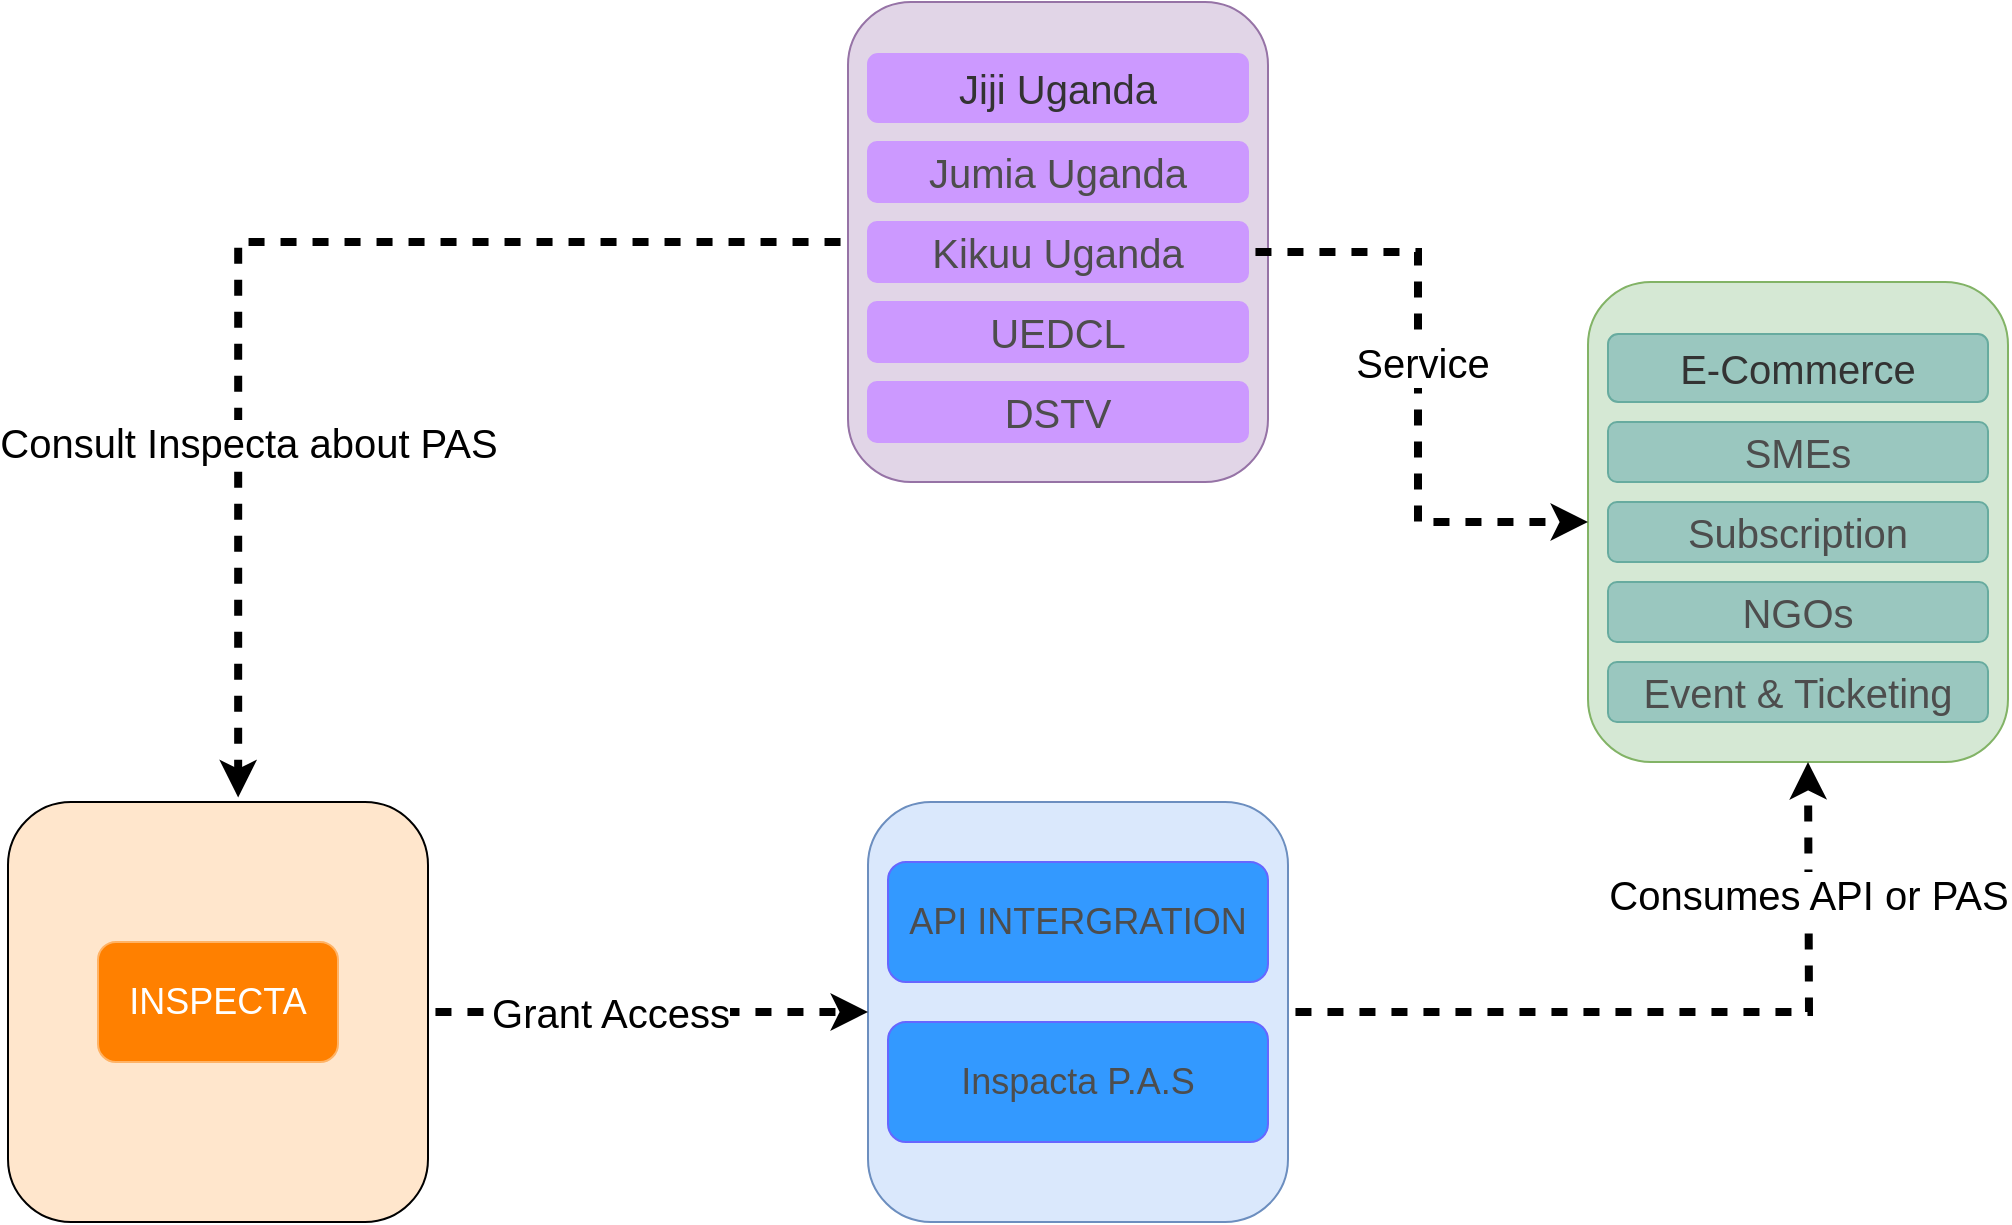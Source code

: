 <mxfile version="24.8.3" pages="3">
  <diagram name="Inspecta  ecosystem" id="Z7_Xrc5UQKaP0fE8BqUU">
    <mxGraphModel dx="1050" dy="522" grid="1" gridSize="10" guides="1" tooltips="1" connect="1" arrows="1" fold="1" page="1" pageScale="1" pageWidth="1169" pageHeight="827" math="0" shadow="0">
      <root>
        <mxCell id="0" />
        <mxCell id="1" parent="0" />
        <mxCell id="DTaPLWZy14P03JlSzewD-23" value="" style="group" parent="1" vertex="1" connectable="0">
          <mxGeometry x="80" y="470" width="210" height="210" as="geometry" />
        </mxCell>
        <mxCell id="DTaPLWZy14P03JlSzewD-1" value="" style="rounded=1;whiteSpace=wrap;html=1;fillColor=#FFE6CC;" parent="DTaPLWZy14P03JlSzewD-23" vertex="1">
          <mxGeometry width="210" height="210" as="geometry" />
        </mxCell>
        <mxCell id="DTaPLWZy14P03JlSzewD-2" value="&lt;font style=&quot;font-size: 18px;&quot;&gt;INSPECTA&lt;/font&gt;" style="rounded=1;whiteSpace=wrap;html=1;fillColor=#FF8000;fontColor=#ffffff;strokeColor=#FFB366;" parent="DTaPLWZy14P03JlSzewD-23" vertex="1">
          <mxGeometry x="45" y="70" width="120" height="60" as="geometry" />
        </mxCell>
        <mxCell id="DTaPLWZy14P03JlSzewD-24" value="" style="group" parent="1" vertex="1" connectable="0">
          <mxGeometry x="510" y="470" width="210" height="210" as="geometry" />
        </mxCell>
        <mxCell id="DTaPLWZy14P03JlSzewD-4" value="" style="rounded=1;whiteSpace=wrap;html=1;fillColor=#dae8fc;strokeColor=#6c8ebf;" parent="DTaPLWZy14P03JlSzewD-24" vertex="1">
          <mxGeometry width="210" height="210" as="geometry" />
        </mxCell>
        <mxCell id="DTaPLWZy14P03JlSzewD-5" value="&lt;font color=&quot;#4d4d4d&quot; style=&quot;font-size: 18px;&quot;&gt;Inspacta P.A.S&lt;/font&gt;" style="rounded=1;whiteSpace=wrap;html=1;fillColor=#3399FF;fontColor=#ffffff;strokeColor=#6666FF;" parent="DTaPLWZy14P03JlSzewD-24" vertex="1">
          <mxGeometry x="10" y="110" width="190" height="60" as="geometry" />
        </mxCell>
        <mxCell id="cS-N_H380WdfTJuVwjww-4" value="&lt;font color=&quot;#4d4d4d&quot; style=&quot;font-size: 18px;&quot;&gt;API INTERGRATION&lt;/font&gt;" style="rounded=1;whiteSpace=wrap;html=1;fillColor=#3399FF;fontColor=#ffffff;strokeColor=#6666FF;" parent="DTaPLWZy14P03JlSzewD-24" vertex="1">
          <mxGeometry x="10" y="30" width="190" height="60" as="geometry" />
        </mxCell>
        <mxCell id="DTaPLWZy14P03JlSzewD-25" value="" style="group" parent="1" vertex="1" connectable="0">
          <mxGeometry x="870" y="210" width="210" height="240" as="geometry" />
        </mxCell>
        <mxCell id="DTaPLWZy14P03JlSzewD-8" value="" style="rounded=1;whiteSpace=wrap;html=1;fillColor=#d5e8d4;strokeColor=#82b366;" parent="DTaPLWZy14P03JlSzewD-25" vertex="1">
          <mxGeometry width="210" height="240" as="geometry" />
        </mxCell>
        <mxCell id="DTaPLWZy14P03JlSzewD-9" value="&lt;font color=&quot;#333333&quot; style=&quot;font-size: 20px;&quot;&gt;E-Commerce&lt;/font&gt;" style="rounded=1;whiteSpace=wrap;html=1;fillColor=#9AC7BF;fontColor=#ffffff;strokeColor=#67AB9F;" parent="DTaPLWZy14P03JlSzewD-25" vertex="1">
          <mxGeometry x="10" y="26" width="190" height="34" as="geometry" />
        </mxCell>
        <mxCell id="DTaPLWZy14P03JlSzewD-10" value="&lt;font color=&quot;#4d4d4d&quot; style=&quot;font-size: 20px;&quot;&gt;SMEs&lt;/font&gt;" style="rounded=1;whiteSpace=wrap;html=1;fillColor=#9AC7BF;fontColor=#ffffff;strokeColor=#67AB9F;" parent="DTaPLWZy14P03JlSzewD-25" vertex="1">
          <mxGeometry x="10" y="70" width="190" height="30" as="geometry" />
        </mxCell>
        <mxCell id="DTaPLWZy14P03JlSzewD-11" value="&lt;font color=&quot;#4d4d4d&quot; style=&quot;font-size: 20px;&quot;&gt;Subscription&lt;/font&gt;" style="rounded=1;whiteSpace=wrap;html=1;fillColor=#9AC7BF;fontColor=#ffffff;strokeColor=#67AB9F;" parent="DTaPLWZy14P03JlSzewD-25" vertex="1">
          <mxGeometry x="10" y="110" width="190" height="30" as="geometry" />
        </mxCell>
        <mxCell id="DTaPLWZy14P03JlSzewD-12" value="&lt;font color=&quot;#4d4d4d&quot; style=&quot;font-size: 20px;&quot;&gt;NGOs&lt;/font&gt;" style="rounded=1;whiteSpace=wrap;html=1;fillColor=#9AC7BF;fontColor=#ffffff;strokeColor=#67AB9F;" parent="DTaPLWZy14P03JlSzewD-25" vertex="1">
          <mxGeometry x="10" y="150" width="190" height="30" as="geometry" />
        </mxCell>
        <mxCell id="DTaPLWZy14P03JlSzewD-13" value="&lt;font color=&quot;#4d4d4d&quot; style=&quot;font-size: 20px;&quot;&gt;Event &amp;amp; Ticketing&lt;/font&gt;" style="rounded=1;whiteSpace=wrap;html=1;fillColor=#9AC7BF;fontColor=#ffffff;strokeColor=#67AB9F;" parent="DTaPLWZy14P03JlSzewD-25" vertex="1">
          <mxGeometry x="10" y="190" width="190" height="30" as="geometry" />
        </mxCell>
        <mxCell id="DTaPLWZy14P03JlSzewD-26" value="" style="group" parent="1" vertex="1" connectable="0">
          <mxGeometry x="500" y="70" width="210" height="240" as="geometry" />
        </mxCell>
        <mxCell id="DTaPLWZy14P03JlSzewD-15" value="" style="rounded=1;whiteSpace=wrap;html=1;fillColor=#e1d5e7;strokeColor=#9673a6;" parent="DTaPLWZy14P03JlSzewD-26" vertex="1">
          <mxGeometry width="210" height="240" as="geometry" />
        </mxCell>
        <mxCell id="DTaPLWZy14P03JlSzewD-16" value="&lt;font color=&quot;#333333&quot; style=&quot;font-size: 20px;&quot;&gt;Jiji Uganda&lt;/font&gt;" style="rounded=1;whiteSpace=wrap;html=1;fillColor=#CC99FF;fontColor=#ffffff;strokeColor=#CC99FF;" parent="DTaPLWZy14P03JlSzewD-26" vertex="1">
          <mxGeometry x="10" y="26" width="190" height="34" as="geometry" />
        </mxCell>
        <mxCell id="DTaPLWZy14P03JlSzewD-17" value="&lt;font color=&quot;#4d4d4d&quot; style=&quot;font-size: 20px;&quot;&gt;Jumia Uganda&lt;/font&gt;" style="rounded=1;whiteSpace=wrap;html=1;fillColor=#CC99FF;fontColor=#ffffff;strokeColor=#CC99FF;" parent="DTaPLWZy14P03JlSzewD-26" vertex="1">
          <mxGeometry x="10" y="70" width="190" height="30" as="geometry" />
        </mxCell>
        <mxCell id="DTaPLWZy14P03JlSzewD-18" value="&lt;font color=&quot;#4d4d4d&quot; style=&quot;font-size: 20px;&quot;&gt;Kikuu Uganda&lt;/font&gt;" style="rounded=1;whiteSpace=wrap;html=1;fillColor=#CC99FF;fontColor=#ffffff;strokeColor=#CC99FF;" parent="DTaPLWZy14P03JlSzewD-26" vertex="1">
          <mxGeometry x="10" y="110" width="190" height="30" as="geometry" />
        </mxCell>
        <mxCell id="DTaPLWZy14P03JlSzewD-19" value="&lt;font color=&quot;#4d4d4d&quot; style=&quot;font-size: 20px;&quot;&gt;UEDCL&lt;/font&gt;" style="rounded=1;whiteSpace=wrap;html=1;fillColor=#CC99FF;fontColor=#ffffff;strokeColor=#CC99FF;" parent="DTaPLWZy14P03JlSzewD-26" vertex="1">
          <mxGeometry x="10" y="150" width="190" height="30" as="geometry" />
        </mxCell>
        <mxCell id="DTaPLWZy14P03JlSzewD-20" value="&lt;font color=&quot;#4d4d4d&quot; style=&quot;font-size: 20px;&quot;&gt;DSTV&lt;/font&gt;" style="rounded=1;whiteSpace=wrap;html=1;fillColor=#CC99FF;fontColor=#ffffff;strokeColor=#CC99FF;" parent="DTaPLWZy14P03JlSzewD-26" vertex="1">
          <mxGeometry x="10" y="190" width="190" height="30" as="geometry" />
        </mxCell>
        <mxCell id="cS-N_H380WdfTJuVwjww-7" style="edgeStyle=orthogonalEdgeStyle;rounded=0;orthogonalLoop=1;jettySize=auto;html=1;entryX=0;entryY=0.5;entryDx=0;entryDy=0;strokeWidth=4;flowAnimation=1;" parent="1" source="DTaPLWZy14P03JlSzewD-1" target="DTaPLWZy14P03JlSzewD-4" edge="1">
          <mxGeometry relative="1" as="geometry" />
        </mxCell>
        <mxCell id="cS-N_H380WdfTJuVwjww-24" value="&lt;font style=&quot;font-size: 20px;&quot;&gt;Grant Access&lt;/font&gt;" style="edgeLabel;html=1;align=center;verticalAlign=middle;resizable=0;points=[];" parent="cS-N_H380WdfTJuVwjww-7" vertex="1" connectable="0">
          <mxGeometry x="-0.173" y="-2" relative="1" as="geometry">
            <mxPoint y="-2" as="offset" />
          </mxGeometry>
        </mxCell>
        <mxCell id="cS-N_H380WdfTJuVwjww-22" style="edgeStyle=orthogonalEdgeStyle;rounded=0;orthogonalLoop=1;jettySize=auto;html=1;strokeWidth=4;flowAnimation=1;" parent="1" source="DTaPLWZy14P03JlSzewD-4" edge="1">
          <mxGeometry relative="1" as="geometry">
            <mxPoint x="980" y="450" as="targetPoint" />
          </mxGeometry>
        </mxCell>
        <mxCell id="cS-N_H380WdfTJuVwjww-25" value="&lt;font style=&quot;font-size: 20px;&quot;&gt;Consumes API or PAS&lt;/font&gt;" style="edgeLabel;html=1;align=center;verticalAlign=middle;resizable=0;points=[];" parent="cS-N_H380WdfTJuVwjww-22" vertex="1" connectable="0">
          <mxGeometry x="0.659" y="1" relative="1" as="geometry">
            <mxPoint as="offset" />
          </mxGeometry>
        </mxCell>
        <mxCell id="cS-N_H380WdfTJuVwjww-5" style="edgeStyle=orthogonalEdgeStyle;rounded=0;orthogonalLoop=1;jettySize=auto;html=1;strokeWidth=4;entryX=0.548;entryY=-0.011;entryDx=0;entryDy=0;entryPerimeter=0;flowAnimation=1;" parent="1" source="DTaPLWZy14P03JlSzewD-15" target="DTaPLWZy14P03JlSzewD-1" edge="1">
          <mxGeometry relative="1" as="geometry">
            <mxPoint x="210" y="500" as="targetPoint" />
          </mxGeometry>
        </mxCell>
        <mxCell id="cS-N_H380WdfTJuVwjww-23" value="&lt;font style=&quot;font-size: 20px;&quot;&gt;Consult Inspecta about PAS&lt;/font&gt;" style="edgeLabel;html=1;align=center;verticalAlign=middle;resizable=0;points=[];" parent="cS-N_H380WdfTJuVwjww-5" vertex="1" connectable="0">
          <mxGeometry x="0.294" y="-2" relative="1" as="geometry">
            <mxPoint x="7" y="28" as="offset" />
          </mxGeometry>
        </mxCell>
        <mxCell id="cS-N_H380WdfTJuVwjww-26" style="edgeStyle=orthogonalEdgeStyle;rounded=0;orthogonalLoop=1;jettySize=auto;html=1;strokeWidth=4;flowAnimation=1;" parent="1" source="DTaPLWZy14P03JlSzewD-18" target="DTaPLWZy14P03JlSzewD-8" edge="1">
          <mxGeometry relative="1" as="geometry" />
        </mxCell>
        <mxCell id="cS-N_H380WdfTJuVwjww-27" value="&lt;font style=&quot;font-size: 20px;&quot;&gt;Service&lt;/font&gt;" style="edgeLabel;html=1;align=center;verticalAlign=middle;resizable=0;points=[];" parent="cS-N_H380WdfTJuVwjww-26" vertex="1" connectable="0">
          <mxGeometry x="-0.266" y="2" relative="1" as="geometry">
            <mxPoint y="28" as="offset" />
          </mxGeometry>
        </mxCell>
      </root>
    </mxGraphModel>
  </diagram>
  <diagram id="4C1Cht3h-jUajHlaBev3" name="E-  Flow One">
    <mxGraphModel dx="1050" dy="617" grid="1" gridSize="10" guides="1" tooltips="1" connect="1" arrows="1" fold="1" page="1" pageScale="1" pageWidth="1169" pageHeight="827" math="0" shadow="0">
      <root>
        <mxCell id="0" />
        <mxCell id="1" parent="0" />
        <mxCell id="pXxOpRxuMWk8S_mcfsqN-22" value="" style="edgeStyle=orthogonalEdgeStyle;rounded=0;orthogonalLoop=1;jettySize=auto;html=1;" edge="1" parent="1" source="pXxOpRxuMWk8S_mcfsqN-13" target="pXxOpRxuMWk8S_mcfsqN-14">
          <mxGeometry relative="1" as="geometry" />
        </mxCell>
        <mxCell id="pXxOpRxuMWk8S_mcfsqN-13" value="E-commerce Merchant" style="ellipse;whiteSpace=wrap;html=1;aspect=fixed;fillColor=#008a00;strokeColor=#005700;fontColor=#ffffff;" vertex="1" parent="1">
          <mxGeometry x="20" y="100" width="80" height="80" as="geometry" />
        </mxCell>
        <mxCell id="pXxOpRxuMWk8S_mcfsqN-23" value="" style="edgeStyle=orthogonalEdgeStyle;rounded=0;orthogonalLoop=1;jettySize=auto;html=1;" edge="1" parent="1" source="pXxOpRxuMWk8S_mcfsqN-14" target="pXxOpRxuMWk8S_mcfsqN-15">
          <mxGeometry relative="1" as="geometry" />
        </mxCell>
        <mxCell id="pXxOpRxuMWk8S_mcfsqN-14" value="Onboarding" style="rounded=1;whiteSpace=wrap;html=1;fillColor=#dae8fc;strokeColor=#6c8ebf;dashed=1;" vertex="1" parent="1">
          <mxGeometry x="190" y="110" width="120" height="60" as="geometry" />
        </mxCell>
        <mxCell id="pXxOpRxuMWk8S_mcfsqN-24" value="" style="edgeStyle=orthogonalEdgeStyle;rounded=0;orthogonalLoop=1;jettySize=auto;html=1;" edge="1" parent="1" source="pXxOpRxuMWk8S_mcfsqN-15" target="pXxOpRxuMWk8S_mcfsqN-16">
          <mxGeometry relative="1" as="geometry" />
        </mxCell>
        <mxCell id="pXxOpRxuMWk8S_mcfsqN-15" value="Create List of prodcut&amp;nbsp;" style="rounded=1;whiteSpace=wrap;html=1;fillColor=#d5e8d4;strokeColor=#82b366;dashed=1;" vertex="1" parent="1">
          <mxGeometry x="190" y="240" width="120" height="60" as="geometry" />
        </mxCell>
        <mxCell id="pXxOpRxuMWk8S_mcfsqN-25" value="" style="edgeStyle=orthogonalEdgeStyle;rounded=0;orthogonalLoop=1;jettySize=auto;html=1;" edge="1" parent="1" source="pXxOpRxuMWk8S_mcfsqN-16" target="pXxOpRxuMWk8S_mcfsqN-17">
          <mxGeometry relative="1" as="geometry" />
        </mxCell>
        <mxCell id="pXxOpRxuMWk8S_mcfsqN-16" value="Create Payment link" style="shape=parallelogram;perimeter=parallelogramPerimeter;whiteSpace=wrap;html=1;fixedSize=1;fillColor=#a20025;fontColor=#ffffff;strokeColor=#6F0000;" vertex="1" parent="1">
          <mxGeometry x="376" y="240" width="160" height="60" as="geometry" />
        </mxCell>
        <mxCell id="pXxOpRxuMWk8S_mcfsqN-29" value="" style="edgeStyle=orthogonalEdgeStyle;rounded=0;orthogonalLoop=1;jettySize=auto;html=1;" edge="1" parent="1" source="pXxOpRxuMWk8S_mcfsqN-17" target="pXxOpRxuMWk8S_mcfsqN-18">
          <mxGeometry relative="1" as="geometry" />
        </mxCell>
        <mxCell id="pXxOpRxuMWk8S_mcfsqN-17" value="Customer Opens payment link" style="rounded=1;whiteSpace=wrap;html=1;fillColor=#ef4734;strokeColor=#D71515;dashed=1;dashPattern=8 8;fillStyle=solid;gradientColor=none;opacity=80;" vertex="1" parent="1">
          <mxGeometry x="620" y="245" width="100" height="50" as="geometry" />
        </mxCell>
        <mxCell id="pXxOpRxuMWk8S_mcfsqN-27" value="" style="edgeStyle=orthogonalEdgeStyle;rounded=0;orthogonalLoop=1;jettySize=auto;html=1;" edge="1" parent="1" source="pXxOpRxuMWk8S_mcfsqN-18" target="pXxOpRxuMWk8S_mcfsqN-20">
          <mxGeometry relative="1" as="geometry" />
        </mxCell>
        <mxCell id="pXxOpRxuMWk8S_mcfsqN-18" value="Aitel &lt;br&gt;Money" style="rhombus;whiteSpace=wrap;html=1;fillColor=#e1d5e7;strokeColor=#9673a6;" vertex="1" parent="1">
          <mxGeometry x="570" y="360" width="80" height="80" as="geometry" />
        </mxCell>
        <mxCell id="pXxOpRxuMWk8S_mcfsqN-28" value="" style="edgeStyle=orthogonalEdgeStyle;rounded=0;orthogonalLoop=1;jettySize=auto;html=1;" edge="1" parent="1" source="pXxOpRxuMWk8S_mcfsqN-19" target="pXxOpRxuMWk8S_mcfsqN-20">
          <mxGeometry relative="1" as="geometry" />
        </mxCell>
        <mxCell id="pXxOpRxuMWk8S_mcfsqN-19" value="Mobile&lt;br&gt;&amp;nbsp;Money" style="rhombus;whiteSpace=wrap;html=1;fillColor=#e1d5e7;strokeColor=#9673a6;" vertex="1" parent="1">
          <mxGeometry x="710" y="360" width="80" height="80" as="geometry" />
        </mxCell>
        <mxCell id="pXxOpRxuMWk8S_mcfsqN-32" value="" style="edgeStyle=orthogonalEdgeStyle;rounded=0;orthogonalLoop=1;jettySize=auto;html=1;" edge="1" parent="1" source="pXxOpRxuMWk8S_mcfsqN-20" target="pXxOpRxuMWk8S_mcfsqN-21">
          <mxGeometry relative="1" as="geometry" />
        </mxCell>
        <mxCell id="pXxOpRxuMWk8S_mcfsqN-20" value="Aggragator Processes Payment" style="shape=parallelogram;perimeter=parallelogramPerimeter;whiteSpace=wrap;html=1;fixedSize=1;fillColor=#a20025;fontColor=#ffffff;strokeColor=#6F0000;" vertex="1" parent="1">
          <mxGeometry x="600" y="510" width="160" height="60" as="geometry" />
        </mxCell>
        <mxCell id="pXxOpRxuMWk8S_mcfsqN-21" value="Settlement" style="rounded=1;whiteSpace=wrap;html=1;fillColor=#d80073;strokeColor=#A50040;dashed=1;fontColor=#ffffff;" vertex="1" parent="1">
          <mxGeometry x="620" y="620" width="120" height="60" as="geometry" />
        </mxCell>
        <mxCell id="pXxOpRxuMWk8S_mcfsqN-31" value="" style="edgeStyle=orthogonalEdgeStyle;rounded=0;orthogonalLoop=1;jettySize=auto;html=1;exitX=0.5;exitY=1;exitDx=0;exitDy=0;" edge="1" parent="1" source="pXxOpRxuMWk8S_mcfsqN-17" target="pXxOpRxuMWk8S_mcfsqN-19">
          <mxGeometry relative="1" as="geometry">
            <mxPoint x="740" y="300" as="sourcePoint" />
            <mxPoint x="680" y="365" as="targetPoint" />
          </mxGeometry>
        </mxCell>
      </root>
    </mxGraphModel>
  </diagram>
  <diagram name="E - Flow Two" id="Gu-L2keOdix3TxX53x5j">
    <mxGraphModel dx="875" dy="514" grid="1" gridSize="10" guides="1" tooltips="1" connect="1" arrows="1" fold="1" page="1" pageScale="1" pageWidth="1169" pageHeight="827" math="0" shadow="0">
      <root>
        <mxCell id="2arn90Op7CvyuAAk6gUi-0" />
        <mxCell id="2arn90Op7CvyuAAk6gUi-1" parent="2arn90Op7CvyuAAk6gUi-0" />
        <mxCell id="2arn90Op7CvyuAAk6gUi-2" value="" style="edgeStyle=orthogonalEdgeStyle;rounded=0;orthogonalLoop=1;jettySize=auto;html=1;" edge="1" parent="2arn90Op7CvyuAAk6gUi-1" source="2arn90Op7CvyuAAk6gUi-3" target="2arn90Op7CvyuAAk6gUi-5">
          <mxGeometry relative="1" as="geometry" />
        </mxCell>
        <mxCell id="2arn90Op7CvyuAAk6gUi-3" value="E-commerce Merchant" style="ellipse;whiteSpace=wrap;html=1;aspect=fixed;fillColor=#008a00;strokeColor=#005700;fontColor=#ffffff;" vertex="1" parent="2arn90Op7CvyuAAk6gUi-1">
          <mxGeometry x="20" y="100" width="80" height="80" as="geometry" />
        </mxCell>
        <mxCell id="2arn90Op7CvyuAAk6gUi-4" value="" style="edgeStyle=orthogonalEdgeStyle;rounded=0;orthogonalLoop=1;jettySize=auto;html=1;" edge="1" parent="2arn90Op7CvyuAAk6gUi-1" source="2arn90Op7CvyuAAk6gUi-5" target="2arn90Op7CvyuAAk6gUi-7">
          <mxGeometry relative="1" as="geometry" />
        </mxCell>
        <mxCell id="2arn90Op7CvyuAAk6gUi-5" value="Onboarding" style="rounded=1;whiteSpace=wrap;html=1;fillColor=#dae8fc;strokeColor=#6c8ebf;dashed=1;" vertex="1" parent="2arn90Op7CvyuAAk6gUi-1">
          <mxGeometry x="190" y="110" width="120" height="60" as="geometry" />
        </mxCell>
        <mxCell id="2arn90Op7CvyuAAk6gUi-6" value="" style="edgeStyle=orthogonalEdgeStyle;rounded=0;orthogonalLoop=1;jettySize=auto;html=1;" edge="1" parent="2arn90Op7CvyuAAk6gUi-1" source="2arn90Op7CvyuAAk6gUi-7" target="2arn90Op7CvyuAAk6gUi-9">
          <mxGeometry relative="1" as="geometry" />
        </mxCell>
        <mxCell id="2arn90Op7CvyuAAk6gUi-7" value="Access to API Keys" style="rounded=1;whiteSpace=wrap;html=1;fillColor=#d5e8d4;strokeColor=#82b366;dashed=1;" vertex="1" parent="2arn90Op7CvyuAAk6gUi-1">
          <mxGeometry x="190" y="240" width="120" height="60" as="geometry" />
        </mxCell>
        <mxCell id="2arn90Op7CvyuAAk6gUi-8" value="" style="edgeStyle=orthogonalEdgeStyle;rounded=0;orthogonalLoop=1;jettySize=auto;html=1;" edge="1" parent="2arn90Op7CvyuAAk6gUi-1" source="2arn90Op7CvyuAAk6gUi-9" target="2arn90Op7CvyuAAk6gUi-11">
          <mxGeometry relative="1" as="geometry" />
        </mxCell>
        <mxCell id="2arn90Op7CvyuAAk6gUi-9" value="Integrate API keys on Platform" style="shape=parallelogram;perimeter=parallelogramPerimeter;whiteSpace=wrap;html=1;fixedSize=1;fillColor=#a20025;fontColor=#ffffff;strokeColor=#6F0000;" vertex="1" parent="2arn90Op7CvyuAAk6gUi-1">
          <mxGeometry x="360" y="240" width="160" height="60" as="geometry" />
        </mxCell>
        <mxCell id="sI-i_8F6Z5ai4Yj9vukL-1" value="" style="edgeStyle=orthogonalEdgeStyle;rounded=0;orthogonalLoop=1;jettySize=auto;html=1;" edge="1" parent="2arn90Op7CvyuAAk6gUi-1" source="2arn90Op7CvyuAAk6gUi-11" target="sI-i_8F6Z5ai4Yj9vukL-0">
          <mxGeometry relative="1" as="geometry" />
        </mxCell>
        <mxCell id="2arn90Op7CvyuAAk6gUi-11" value="Customer&amp;nbsp; Makes an Order" style="rounded=1;whiteSpace=wrap;html=1;fillColor=#ef4734;strokeColor=#D71515;dashed=1;dashPattern=8 8;fillStyle=solid;gradientColor=none;opacity=80;" vertex="1" parent="2arn90Op7CvyuAAk6gUi-1">
          <mxGeometry x="620" y="245" width="100" height="50" as="geometry" />
        </mxCell>
        <mxCell id="2arn90Op7CvyuAAk6gUi-12" value="" style="edgeStyle=orthogonalEdgeStyle;rounded=0;orthogonalLoop=1;jettySize=auto;html=1;" edge="1" parent="2arn90Op7CvyuAAk6gUi-1" source="2arn90Op7CvyuAAk6gUi-13" target="2arn90Op7CvyuAAk6gUi-17">
          <mxGeometry relative="1" as="geometry" />
        </mxCell>
        <mxCell id="2arn90Op7CvyuAAk6gUi-13" value="Aitel &lt;br&gt;Money" style="rhombus;whiteSpace=wrap;html=1;fillColor=#e1d5e7;strokeColor=#9673a6;" vertex="1" parent="2arn90Op7CvyuAAk6gUi-1">
          <mxGeometry x="570" y="480" width="80" height="80" as="geometry" />
        </mxCell>
        <mxCell id="2arn90Op7CvyuAAk6gUi-14" value="" style="edgeStyle=orthogonalEdgeStyle;rounded=0;orthogonalLoop=1;jettySize=auto;html=1;" edge="1" parent="2arn90Op7CvyuAAk6gUi-1" source="2arn90Op7CvyuAAk6gUi-15" target="2arn90Op7CvyuAAk6gUi-17">
          <mxGeometry relative="1" as="geometry" />
        </mxCell>
        <mxCell id="2arn90Op7CvyuAAk6gUi-15" value="Mobile&lt;br&gt;&amp;nbsp;Money" style="rhombus;whiteSpace=wrap;html=1;fillColor=#e1d5e7;strokeColor=#9673a6;" vertex="1" parent="2arn90Op7CvyuAAk6gUi-1">
          <mxGeometry x="710" y="480" width="80" height="80" as="geometry" />
        </mxCell>
        <mxCell id="2arn90Op7CvyuAAk6gUi-16" value="" style="edgeStyle=orthogonalEdgeStyle;rounded=0;orthogonalLoop=1;jettySize=auto;html=1;" edge="1" parent="2arn90Op7CvyuAAk6gUi-1" source="2arn90Op7CvyuAAk6gUi-17" target="2arn90Op7CvyuAAk6gUi-18">
          <mxGeometry relative="1" as="geometry" />
        </mxCell>
        <mxCell id="2arn90Op7CvyuAAk6gUi-17" value="Aggragator Processes Payment" style="shape=parallelogram;perimeter=parallelogramPerimeter;whiteSpace=wrap;html=1;fixedSize=1;fillColor=#a20025;fontColor=#ffffff;strokeColor=#6F0000;" vertex="1" parent="2arn90Op7CvyuAAk6gUi-1">
          <mxGeometry x="600" y="630" width="160" height="60" as="geometry" />
        </mxCell>
        <mxCell id="2arn90Op7CvyuAAk6gUi-18" value="Settlement" style="rounded=1;whiteSpace=wrap;html=1;fillColor=#d80073;strokeColor=#A50040;dashed=1;fontColor=#ffffff;" vertex="1" parent="2arn90Op7CvyuAAk6gUi-1">
          <mxGeometry x="620" y="740" width="120" height="60" as="geometry" />
        </mxCell>
        <mxCell id="sI-i_8F6Z5ai4Yj9vukL-2" value="" style="edgeStyle=orthogonalEdgeStyle;rounded=0;orthogonalLoop=1;jettySize=auto;html=1;" edge="1" parent="2arn90Op7CvyuAAk6gUi-1" source="sI-i_8F6Z5ai4Yj9vukL-0" target="2arn90Op7CvyuAAk6gUi-13">
          <mxGeometry relative="1" as="geometry" />
        </mxCell>
        <mxCell id="sI-i_8F6Z5ai4Yj9vukL-3" style="edgeStyle=orthogonalEdgeStyle;rounded=0;orthogonalLoop=1;jettySize=auto;html=1;entryX=0.5;entryY=0;entryDx=0;entryDy=0;" edge="1" parent="2arn90Op7CvyuAAk6gUi-1" source="sI-i_8F6Z5ai4Yj9vukL-0" target="2arn90Op7CvyuAAk6gUi-15">
          <mxGeometry relative="1" as="geometry" />
        </mxCell>
        <mxCell id="sI-i_8F6Z5ai4Yj9vukL-0" value="CheckOut Page" style="rounded=1;whiteSpace=wrap;html=1;fillColor=#ffe6cc;strokeColor=#d79b00;dashed=1;dashPattern=8 8;fillStyle=solid;opacity=80;" vertex="1" parent="2arn90Op7CvyuAAk6gUi-1">
          <mxGeometry x="620" y="363.5" width="100" height="50" as="geometry" />
        </mxCell>
      </root>
    </mxGraphModel>
  </diagram>
</mxfile>
